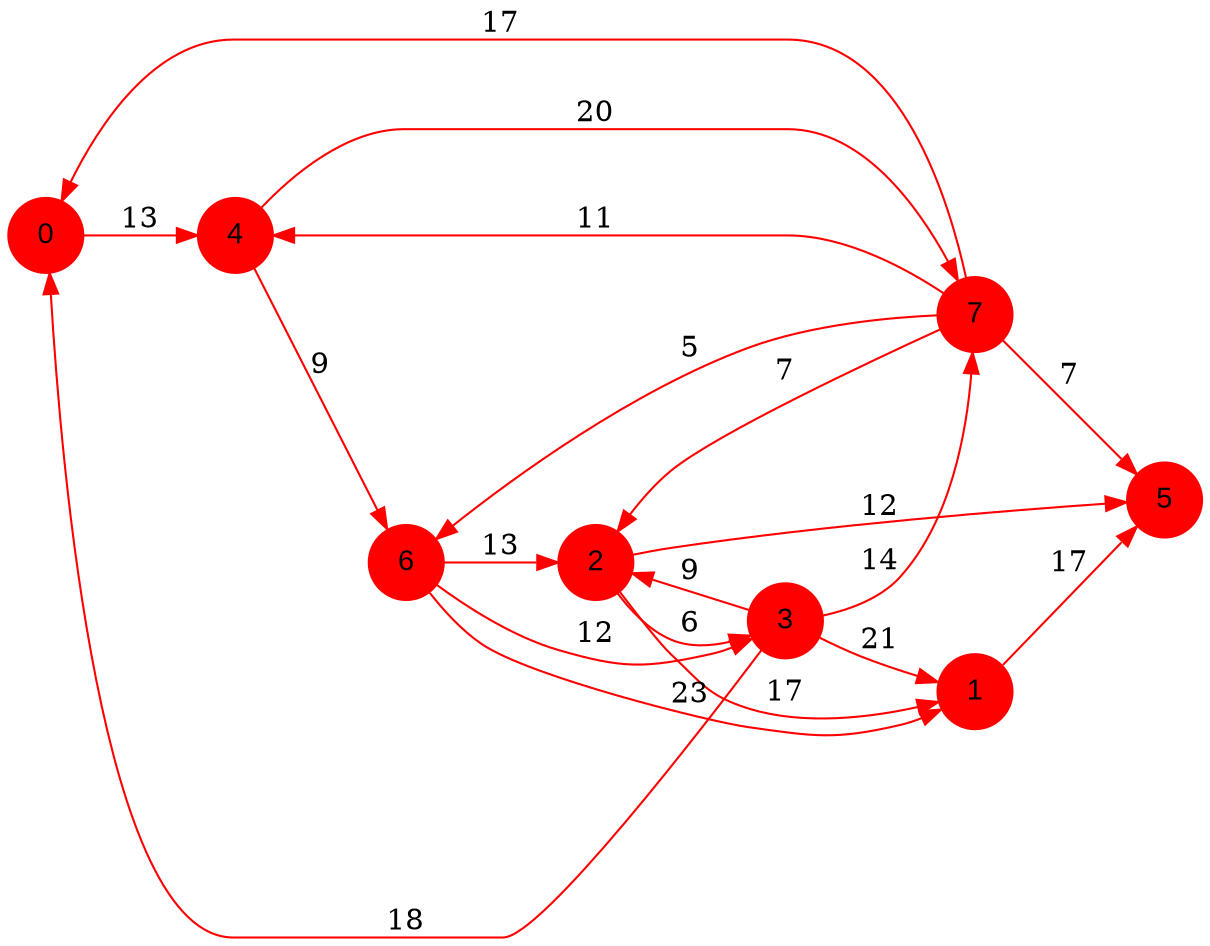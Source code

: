 digraph graphe {
rankdir = LR;
edge [color=red];
0 [fontname="Arial", shape = circle, color=red, style=filled];
1 [fontname="Arial", shape = circle, color=red, style=filled];
2 [fontname="Arial", shape = circle, color=red, style=filled];
3 [fontname="Arial", shape = circle, color=red, style=filled];
4 [fontname="Arial", shape = circle, color=red, style=filled];
5 [fontname="Arial", shape = circle, color=red, style=filled];
6 [fontname="Arial", shape = circle, color=red, style=filled];
7 [fontname="Arial", shape = circle, color=red, style=filled];
	0 -> 4 [label = "13"];
	1 -> 5 [label = "17"];
	2 -> 1 [label = "17"];
	2 -> 3 [label = "6"];
	2 -> 5 [label = "12"];
	3 -> 0 [label = "18"];
	3 -> 1 [label = "21"];
	3 -> 2 [label = "9"];
	3 -> 7 [label = "14"];
	4 -> 6 [label = "9"];
	4 -> 7 [label = "20"];
	6 -> 1 [label = "23"];
	6 -> 2 [label = "13"];
	6 -> 3 [label = "12"];
	7 -> 0 [label = "17"];
	7 -> 2 [label = "7"];
	7 -> 4 [label = "11"];
	7 -> 5 [label = "7"];
	7 -> 6 [label = "5"];
}